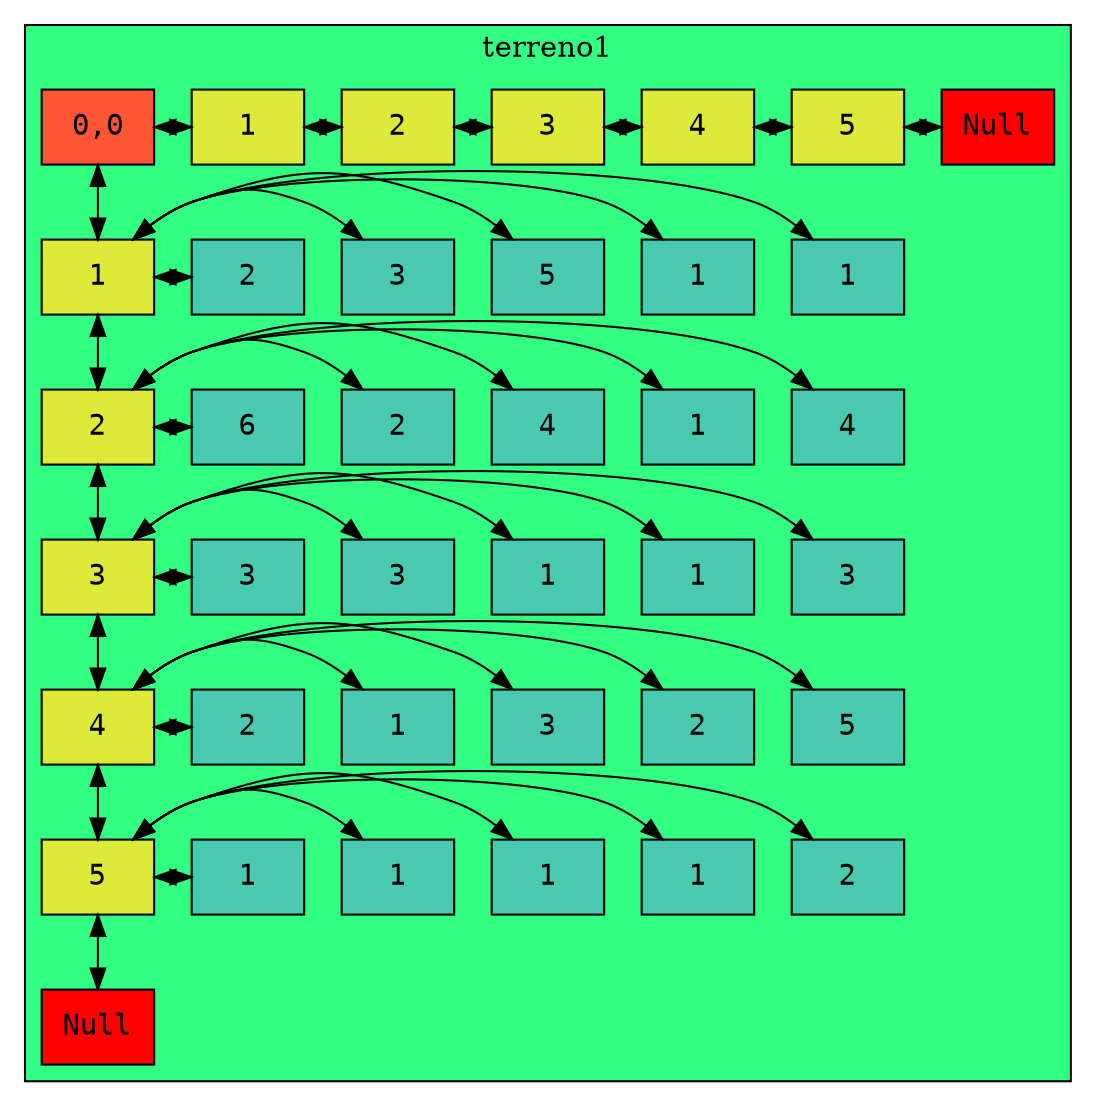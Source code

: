 digraph Matriz{
node[shape=box fontname=courier fillcolor="#FFEDBB" style=filled]
subgraph cluster{
root[label="0,0", fillcolor="#FF5733"]
label=terreno1
bgcolor = "#33FF82"
edge[dir="both"]
F1[label="1", group = 1, fillcolor = "#DDEA3A"]
F2[label="2", group = 1, fillcolor = "#DDEA3A"]
F3[label="3", group = 1, fillcolor = "#DDEA3A"]
F4[label="4", group = 1, fillcolor = "#DDEA3A"]
F5[label="5", group = 1, fillcolor = "#DDEA3A"]
F1->F2
F2->F3
F3->F4
F4->F5
F5->F6
F6[label="Null" fillcolor="red"]
C1[label="1", group = 2, fillcolor = "#DDEA3A"]
C2[label="2", group = 3, fillcolor = "#DDEA3A"]
C3[label="3", group = 4, fillcolor = "#DDEA3A"]
C4[label="4", group = 5, fillcolor = "#DDEA3A"]
C5[label="5", group = 6, fillcolor = "#DDEA3A"]
C1->C2
C2->C3
C3->C4
C4->C5
C5->C6
C6[label="Null" fillcolor="red"]
root -> F1
root -> C1
{rank=same; root, C1, C2, C3, C4, C5,C6
}
datoF1_C1[label="1", group = 2 , fillcolor = "#48C9B0"]
datoF1_C2[label="1", group = 3 , fillcolor = "#48C9B0"]
datoF1_C3[label="5", group = 4 , fillcolor = "#48C9B0"]
datoF1_C4[label="3", group = 5 , fillcolor = "#48C9B0"]
datoF1_C5[label="2", group = 6 , fillcolor = "#48C9B0"]
datoF2_C1[label="4", group = 2 , fillcolor = "#48C9B0"]
datoF2_C2[label="1", group = 3 , fillcolor = "#48C9B0"]
datoF2_C3[label="4", group = 4 , fillcolor = "#48C9B0"]
datoF2_C4[label="2", group = 5 , fillcolor = "#48C9B0"]
datoF2_C5[label="6", group = 6 , fillcolor = "#48C9B0"]
datoF3_C1[label="3", group = 2 , fillcolor = "#48C9B0"]
datoF3_C2[label="1", group = 3 , fillcolor = "#48C9B0"]
datoF3_C3[label="1", group = 4 , fillcolor = "#48C9B0"]
datoF3_C4[label="3", group = 5 , fillcolor = "#48C9B0"]
datoF3_C5[label="3", group = 6 , fillcolor = "#48C9B0"]
datoF4_C1[label="5", group = 2 , fillcolor = "#48C9B0"]
datoF4_C2[label="2", group = 3 , fillcolor = "#48C9B0"]
datoF4_C3[label="3", group = 4 , fillcolor = "#48C9B0"]
datoF4_C4[label="1", group = 5 , fillcolor = "#48C9B0"]
datoF4_C5[label="2", group = 6 , fillcolor = "#48C9B0"]
datoF5_C1[label="2", group = 2 , fillcolor = "#48C9B0"]
datoF5_C2[label="1", group = 3 , fillcolor = "#48C9B0"]
datoF5_C3[label="1", group = 4 , fillcolor = "#48C9B0"]
datoF5_C4[label="1", group = 5 , fillcolor = "#48C9B0"]
datoF5_C5[label="1", group = 6 , fillcolor = "#48C9B0"]

F1 -> datoF1_C1
{rank = same; F1, datoF1_C1}
F1 -> datoF1_C2
{rank = same; F1, datoF1_C2}
F1 -> datoF1_C3
{rank = same; F1, datoF1_C3}
F1 -> datoF1_C4
{rank = same; F1, datoF1_C4}
F1 -> datoF1_C5
{rank = same; F1, datoF1_C5}

F2 -> datoF2_C1
{rank = same; F2, datoF2_C1}
F2 -> datoF2_C2
{rank = same; F2, datoF2_C2}
F2 -> datoF2_C3
{rank = same; F2, datoF2_C3}
F2 -> datoF2_C4
{rank = same; F2, datoF2_C4}
F2 -> datoF2_C5
{rank = same; F2, datoF2_C5}

F3 -> datoF3_C1
{rank = same; F3, datoF3_C1}
F3 -> datoF3_C2
{rank = same; F3, datoF3_C2}
F3 -> datoF3_C3
{rank = same; F3, datoF3_C3}
F3 -> datoF3_C4
{rank = same; F3, datoF3_C4}
F3 -> datoF3_C5
{rank = same; F3, datoF3_C5}

F4 -> datoF4_C1
{rank = same; F4, datoF4_C1}
F4 -> datoF4_C2
{rank = same; F4, datoF4_C2}
F4 -> datoF4_C3
{rank = same; F4, datoF4_C3}
F4 -> datoF4_C4
{rank = same; F4, datoF4_C4}
F4 -> datoF4_C5
{rank = same; F4, datoF4_C5}

F5 -> datoF5_C1
{rank = same; F5, datoF5_C1}
F5 -> datoF5_C2
{rank = same; F5, datoF5_C2}
F5 -> datoF5_C3
{rank = same; F5, datoF5_C3}
F5 -> datoF5_C4
{rank = same; F5, datoF5_C4}
F5 -> datoF5_C5
{rank = same; F5, datoF5_C5}
}
}